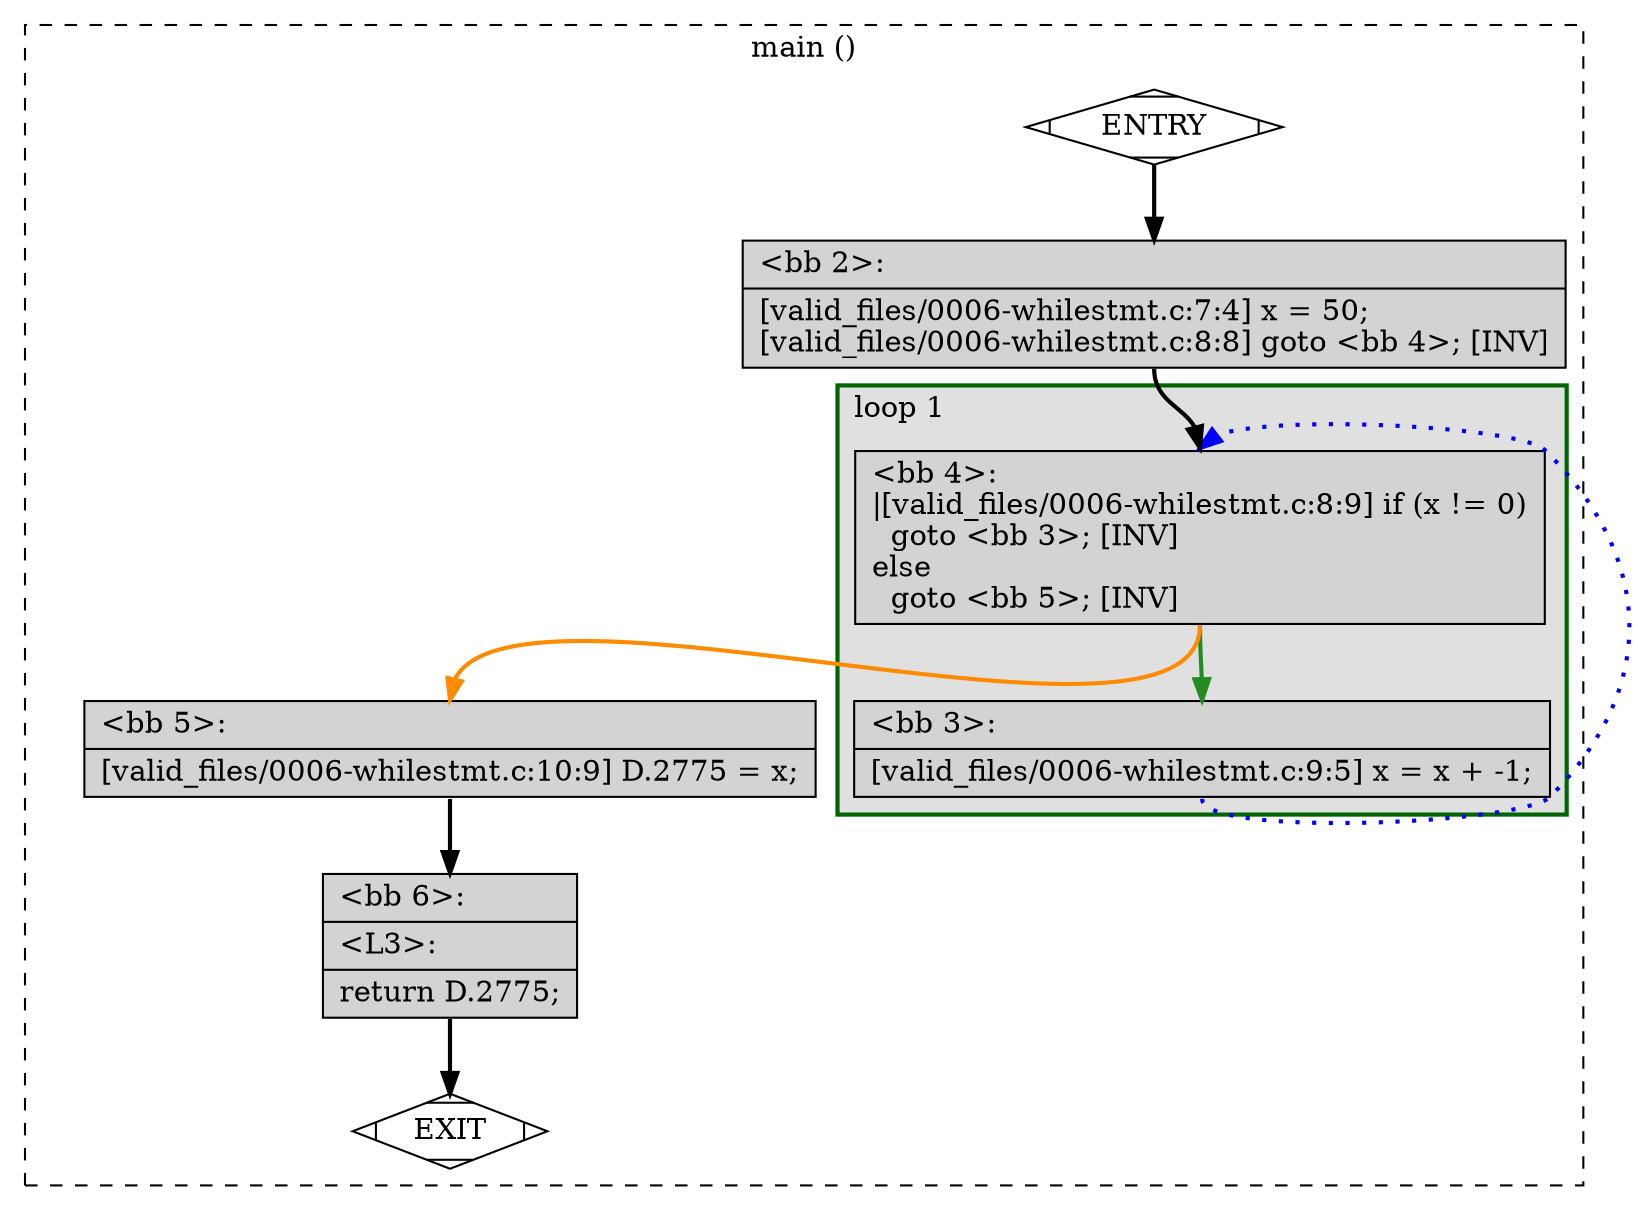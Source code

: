 digraph "a-0006-whilestmt.c.015t.cfg" {
overlap=false;
subgraph "cluster_main" {
	style="dashed";
	color="black";
	label="main ()";
		subgraph cluster_0_1 {
		style="filled";
		color="darkgreen";
		fillcolor="grey88";
		label="loop 1";
		labeljust=l;
		penwidth=2;
		fn_0_basic_block_4 [shape=record,style=filled,fillcolor=lightgrey,label="
		{
			\<bb\ 4\>:\l
			\|[valid_files/0006-whilestmt.c:8:9]\ if\ (x\ !=\ 0)\l\
			\ \ goto\ \<bb\ 3\>;\ [INV]\l\
			else\l\
			\ \ goto\ \<bb\ 5\>;\ [INV]\l\
		}"];

		fn_0_basic_block_3 [shape=record,style=filled,fillcolor=lightgrey,label="
		{
			\<bb\ 3\>:\l\
			|[valid_files/0006-whilestmt.c:9:5]\ x\ =\ x\ +\ -1;\l\
		}"];

	}

	fn_0_basic_block_0 [shape=Mdiamond,style=filled,fillcolor=white,label="ENTRY"];

	fn_0_basic_block_1 [shape=Mdiamond,style=filled,fillcolor=white,label="EXIT"];

	fn_0_basic_block_2 [shape=record,style=filled,fillcolor=lightgrey,label="
	{
		\<bb\ 2\>:\l\
		|[valid_files/0006-whilestmt.c:7:4]\ x\ =\ 50;\l\
		[valid_files/0006-whilestmt.c:8:8]\ goto\ \<bb\ 4\>;\ [INV]\l\
	}"];

	fn_0_basic_block_5 [shape=record,style=filled,fillcolor=lightgrey,label="
	{
		\<bb\ 5\>:\l\
		|[valid_files/0006-whilestmt.c:10:9]\ D.2775\ =\ x;\l\
	}"];

	fn_0_basic_block_6 [shape=record,style=filled,fillcolor=lightgrey,label="
	{
		\<bb\ 6\>:\l\
		|\<L3\>:\l\
		|return\ D.2775;\l\
	}"];

	fn_0_basic_block_0:s -> fn_0_basic_block_2:n [style="solid,bold",color=black,weight=100,constraint=true];
	fn_0_basic_block_2:s -> fn_0_basic_block_4:n [style="solid,bold",color=black,weight=100,constraint=true];
	fn_0_basic_block_3:s -> fn_0_basic_block_4:n [style="dotted,bold",color=blue,weight=10,constraint=false];
	fn_0_basic_block_4:s -> fn_0_basic_block_3:n [style="solid,bold",color=forestgreen,weight=10,constraint=true];
	fn_0_basic_block_4:s -> fn_0_basic_block_5:n [style="solid,bold",color=darkorange,weight=10,constraint=true];
	fn_0_basic_block_5:s -> fn_0_basic_block_6:n [style="solid,bold",color=black,weight=100,constraint=true];
	fn_0_basic_block_6:s -> fn_0_basic_block_1:n [style="solid,bold",color=black,weight=10,constraint=true];
	fn_0_basic_block_0:s -> fn_0_basic_block_1:n [style="invis",constraint=true];
}
}
